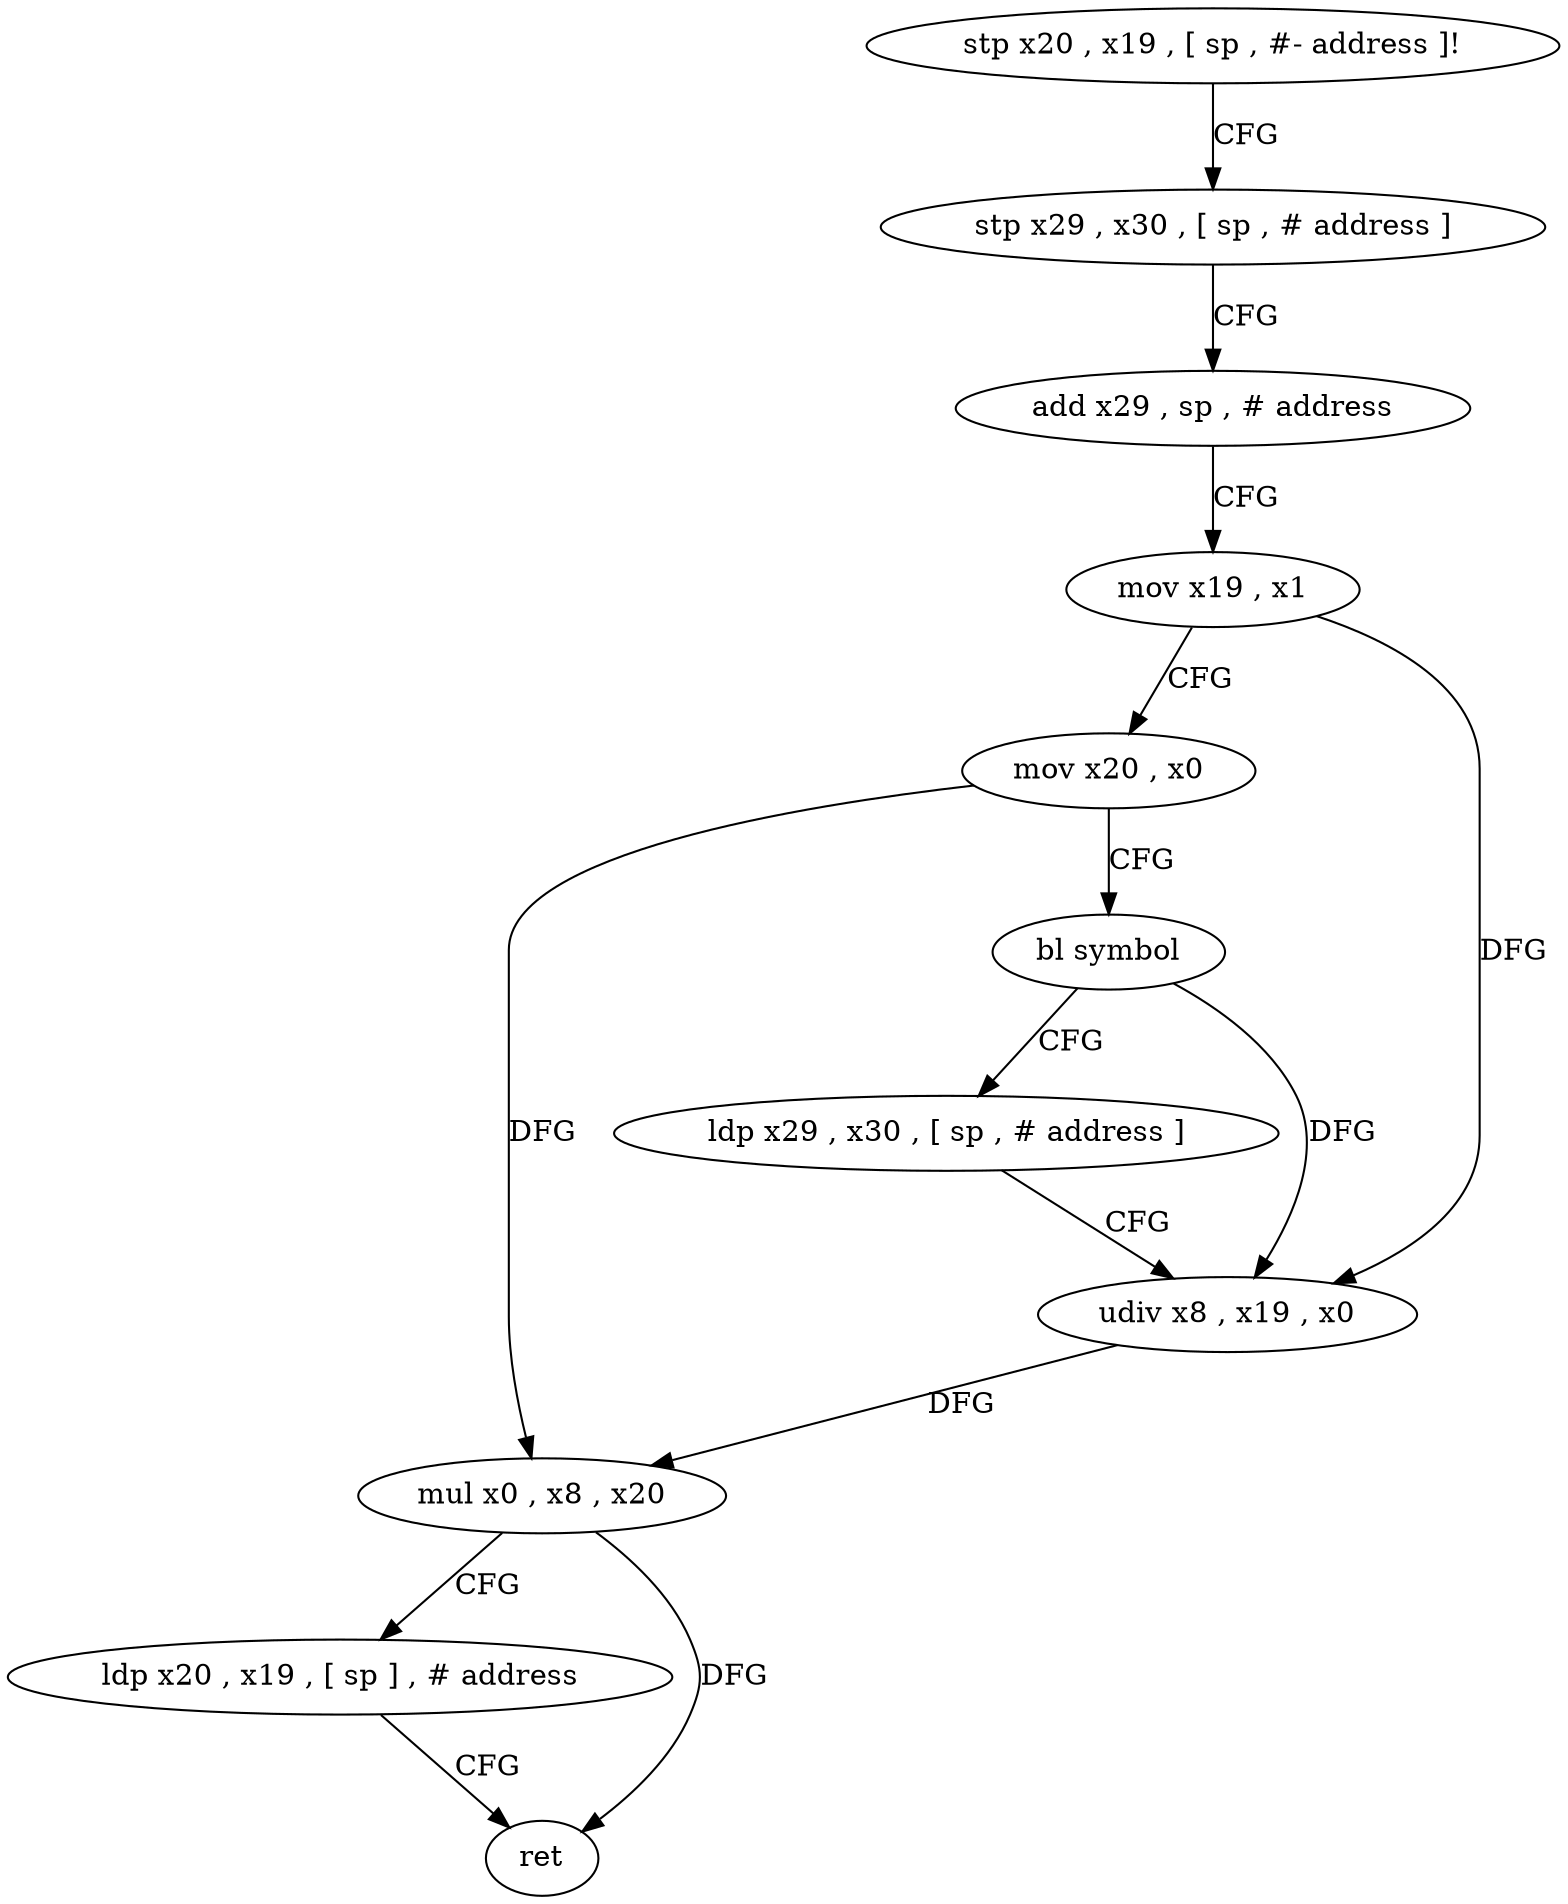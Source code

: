 digraph "func" {
"4211744" [label = "stp x20 , x19 , [ sp , #- address ]!" ]
"4211748" [label = "stp x29 , x30 , [ sp , # address ]" ]
"4211752" [label = "add x29 , sp , # address" ]
"4211756" [label = "mov x19 , x1" ]
"4211760" [label = "mov x20 , x0" ]
"4211764" [label = "bl symbol" ]
"4211768" [label = "ldp x29 , x30 , [ sp , # address ]" ]
"4211772" [label = "udiv x8 , x19 , x0" ]
"4211776" [label = "mul x0 , x8 , x20" ]
"4211780" [label = "ldp x20 , x19 , [ sp ] , # address" ]
"4211784" [label = "ret" ]
"4211744" -> "4211748" [ label = "CFG" ]
"4211748" -> "4211752" [ label = "CFG" ]
"4211752" -> "4211756" [ label = "CFG" ]
"4211756" -> "4211760" [ label = "CFG" ]
"4211756" -> "4211772" [ label = "DFG" ]
"4211760" -> "4211764" [ label = "CFG" ]
"4211760" -> "4211776" [ label = "DFG" ]
"4211764" -> "4211768" [ label = "CFG" ]
"4211764" -> "4211772" [ label = "DFG" ]
"4211768" -> "4211772" [ label = "CFG" ]
"4211772" -> "4211776" [ label = "DFG" ]
"4211776" -> "4211780" [ label = "CFG" ]
"4211776" -> "4211784" [ label = "DFG" ]
"4211780" -> "4211784" [ label = "CFG" ]
}
